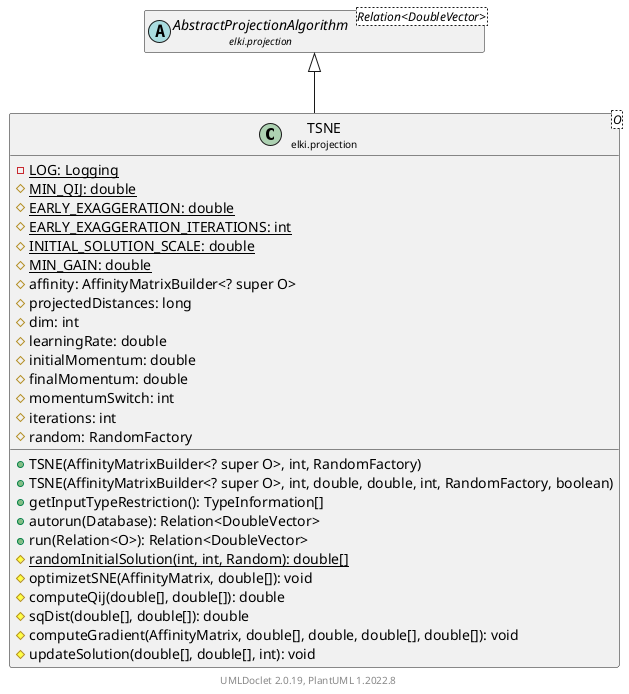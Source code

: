 @startuml
    remove .*\.(Instance|Par|Parameterizer|Factory)$
    set namespaceSeparator none
    hide empty fields
    hide empty methods

    class "<size:14>TSNE\n<size:10>elki.projection" as elki.projection.TSNE<O> [[TSNE.html]] {
        {static} -LOG: Logging
        {static} #MIN_QIJ: double
        {static} #EARLY_EXAGGERATION: double
        {static} #EARLY_EXAGGERATION_ITERATIONS: int
        {static} #INITIAL_SOLUTION_SCALE: double
        {static} #MIN_GAIN: double
        #affinity: AffinityMatrixBuilder<? super O>
        #projectedDistances: long
        #dim: int
        #learningRate: double
        #initialMomentum: double
        #finalMomentum: double
        #momentumSwitch: int
        #iterations: int
        #random: RandomFactory
        +TSNE(AffinityMatrixBuilder<? super O>, int, RandomFactory)
        +TSNE(AffinityMatrixBuilder<? super O>, int, double, double, int, RandomFactory, boolean)
        +getInputTypeRestriction(): TypeInformation[]
        +autorun(Database): Relation<DoubleVector>
        +run(Relation<O>): Relation<DoubleVector>
        {static} #randomInitialSolution(int, int, Random): double[]
        #optimizetSNE(AffinityMatrix, double[]): void
        #computeQij(double[], double[]): double
        #sqDist(double[], double[]): double
        #computeGradient(AffinityMatrix, double[], double, double[], double[]): void
        #updateSolution(double[], double[], int): void
    }

    abstract class "<size:14>AbstractProjectionAlgorithm\n<size:10>elki.projection" as elki.projection.AbstractProjectionAlgorithm<Relation<DoubleVector>> [[AbstractProjectionAlgorithm.html]]
    class "<size:14>TSNE.Par\n<size:10>elki.projection" as elki.projection.TSNE.Par<O>

    elki.projection.AbstractProjectionAlgorithm <|-- elki.projection.TSNE
    elki.projection.TSNE +-- elki.projection.TSNE.Par

    center footer UMLDoclet 2.0.19, PlantUML 1.2022.8
@enduml
